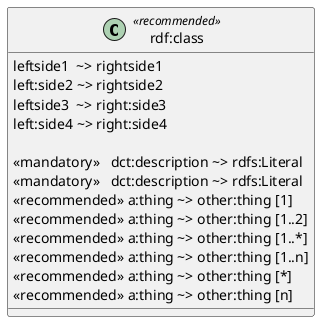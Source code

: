 @startuml
' node node_modules/pegjs/bin/pegjs src/plantuml.pegjs src/plantuml.js
' node plantcode -l coffeescript tests/complex/classnames.plantuml > tests/complex/classnames.coffee

' class someclass
' 
' class §$noQuotes|_:;~#!§$()[]+-*\/,| {
' }
' 
' class "inQuotes" {
' }
' 
' class "AZaz09 |_:;~#!§$()[]+-*\/,{}|" {
' }
' 
' class "withDescr1" <<something>>
' 
' class "withDescr2" <<some { } thing>> {
' }

class "rdf:class" <<recommended>> {
    leftside1  ~> rightside1
    left:side2 ~> rightside2
    leftside3  ~> right:side3
    left:side4 ~> right:side4

    <<mandatory>>   dct:description ~> rdfs:Literal
    <<mandatory>>   dct:description ~> rdfs:Literal
    <<recommended>> a:thing ~> other:thing [1]
    <<recommended>> a:thing ~> other:thing [1..2]
    <<recommended>> a:thing ~> other:thing [1..*]
    <<recommended>> a:thing ~> other:thing [1..n]
    <<recommended>> a:thing ~> other:thing [*]
    <<recommended>> a:thing ~> other:thing [n]
}

' class "dcat:Catalog" <<mandatory>> {
'     <<mandatory>> dct:description ~> rdfs:Literal
'     <<mandatory>> dct:title ~> rdfs:Literal
' 
'     <<recommended>> dct:issued ~> rdfs:Literal [0..1] 
'     <<recommended>> dct:modified ~> rdfs:Literal [0..1] 
'     <<recommended>> dct:language ~> dct:LinguisticSystem [*] 
'     <<recommended>> foaf:homepage ~> foaf:Document [0..1] 
'     <<recommended>> dct:license ~> dct:LicenseDocument [0..1] 
' 
'     <<optional>> dct:spatial ~> dct:Location [*] 
'     <<optional>> dct:rights ~> dct:RightsStatement [0..1] 
' }

@enduml